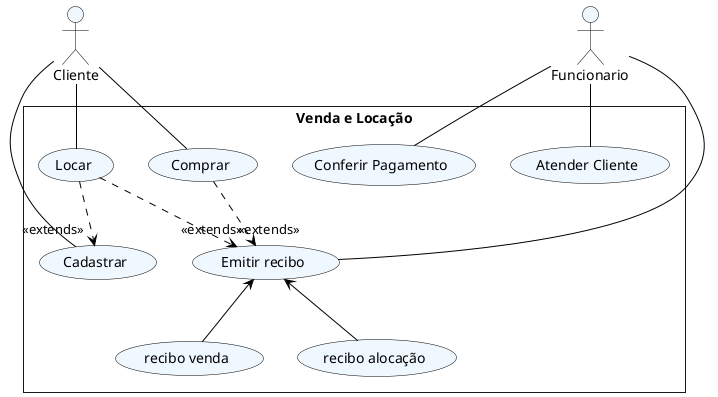 @startuml
skinparam style strictuml
skinparam ActorBackgroundColor aliceblue
skinparam ActorBorderColor black
skinparam BackgroundColor white
skinparam UsecaseBackgroundColor aliceblue
skinparam UsecaseBorderColor black
skinparam ArrowColor black
actor Cliente
actor Funcionario 

rectangle "Venda e Locação" as Venda {
:Cliente: -- (Comprar) 
:Cliente: -left- (Cadastrar)
:Cliente: -- (Locar)

(Locar) -.>  "<<extends>>" (Emitir recibo)
(Locar) -.> "<<extends>>" (Cadastrar)
(Comprar) -.> "<<extends>>" (Emitir recibo)

(Emitir recibo) <-- (recibo venda)
(Emitir recibo) <-- (recibo alocação)


:Funcionario: -- (Atender Cliente)
:Funcionario: -- (Conferir Pagamento)
:Funcionario: -- (Emitir recibo)
}
@enduml